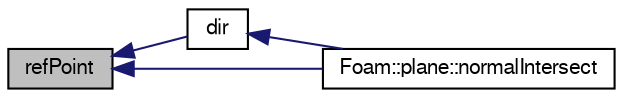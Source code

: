 digraph "refPoint"
{
  bgcolor="transparent";
  edge [fontname="FreeSans",fontsize="10",labelfontname="FreeSans",labelfontsize="10"];
  node [fontname="FreeSans",fontsize="10",shape=record];
  rankdir="LR";
  Node3 [label="refPoint",height=0.2,width=0.4,color="black", fillcolor="grey75", style="filled", fontcolor="black"];
  Node3 -> Node4 [dir="back",color="midnightblue",fontsize="10",style="solid",fontname="FreeSans"];
  Node4 [label="dir",height=0.2,width=0.4,color="black",URL="$a27574.html#ad2023bddcdb17ed0bab38b38e764822f"];
  Node4 -> Node5 [dir="back",color="midnightblue",fontsize="10",style="solid",fontname="FreeSans"];
  Node5 [label="Foam::plane::normalIntersect",height=0.2,width=0.4,color="black",URL="$a27570.html#a0d0c1e101d0524e0e95319e90716de7e",tooltip="Return cut coefficient for plane and ray. "];
  Node3 -> Node5 [dir="back",color="midnightblue",fontsize="10",style="solid",fontname="FreeSans"];
}
